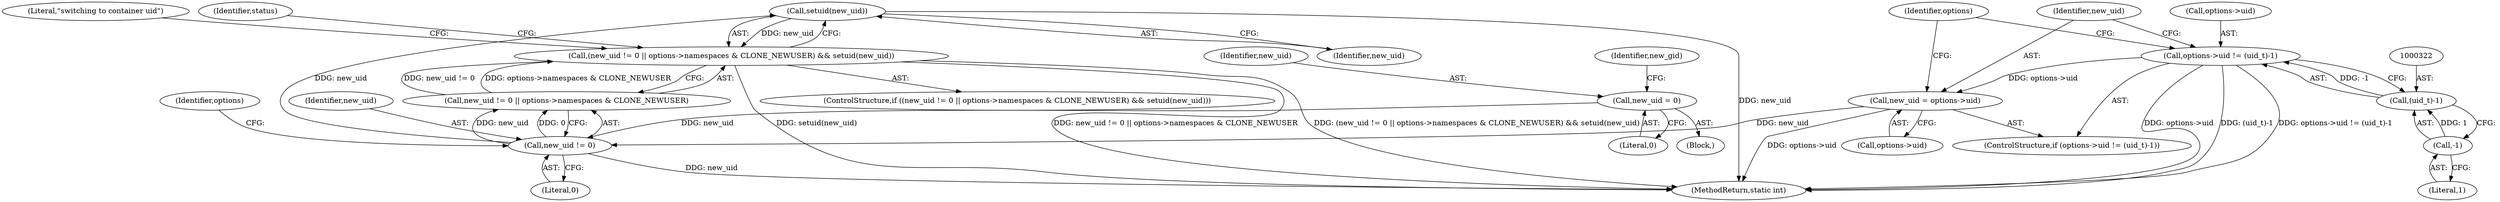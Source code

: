 digraph "0_lxc_5c3fcae78b63ac9dd56e36075903921bd9461f9e@API" {
"1000425" [label="(Call,setuid(new_uid))"];
"1000417" [label="(Call,new_uid != 0)"];
"1000325" [label="(Call,new_uid = options->uid)"];
"1000317" [label="(Call,options->uid != (uid_t)-1)"];
"1000321" [label="(Call,(uid_t)-1)"];
"1000323" [label="(Call,-1)"];
"1000299" [label="(Call,new_uid = 0)"];
"1000415" [label="(Call,(new_uid != 0 || options->namespaces & CLONE_NEWUSER) && setuid(new_uid))"];
"1000118" [label="(Block,)"];
"1000321" [label="(Call,(uid_t)-1)"];
"1000426" [label="(Identifier,new_uid)"];
"1000323" [label="(Call,-1)"];
"1000317" [label="(Call,options->uid != (uid_t)-1)"];
"1000325" [label="(Call,new_uid = options->uid)"];
"1000300" [label="(Identifier,new_uid)"];
"1000422" [label="(Identifier,options)"];
"1000419" [label="(Literal,0)"];
"1000437" [label="(Identifier,status)"];
"1000418" [label="(Identifier,new_uid)"];
"1000333" [label="(Identifier,options)"];
"1000324" [label="(Literal,1)"];
"1000326" [label="(Identifier,new_uid)"];
"1000303" [label="(Identifier,new_gid)"];
"1000414" [label="(ControlStructure,if ((new_uid != 0 || options->namespaces & CLONE_NEWUSER) && setuid(new_uid)))"];
"1000301" [label="(Literal,0)"];
"1000429" [label="(Literal,\"switching to container uid\")"];
"1000299" [label="(Call,new_uid = 0)"];
"1000415" [label="(Call,(new_uid != 0 || options->namespaces & CLONE_NEWUSER) && setuid(new_uid))"];
"1000417" [label="(Call,new_uid != 0)"];
"1000416" [label="(Call,new_uid != 0 || options->namespaces & CLONE_NEWUSER)"];
"1000318" [label="(Call,options->uid)"];
"1000327" [label="(Call,options->uid)"];
"1000425" [label="(Call,setuid(new_uid))"];
"1000316" [label="(ControlStructure,if (options->uid != (uid_t)-1))"];
"1000711" [label="(MethodReturn,static int)"];
"1000425" -> "1000415"  [label="AST: "];
"1000425" -> "1000426"  [label="CFG: "];
"1000426" -> "1000425"  [label="AST: "];
"1000415" -> "1000425"  [label="CFG: "];
"1000425" -> "1000711"  [label="DDG: new_uid"];
"1000425" -> "1000415"  [label="DDG: new_uid"];
"1000417" -> "1000425"  [label="DDG: new_uid"];
"1000417" -> "1000416"  [label="AST: "];
"1000417" -> "1000419"  [label="CFG: "];
"1000418" -> "1000417"  [label="AST: "];
"1000419" -> "1000417"  [label="AST: "];
"1000422" -> "1000417"  [label="CFG: "];
"1000416" -> "1000417"  [label="CFG: "];
"1000417" -> "1000711"  [label="DDG: new_uid"];
"1000417" -> "1000416"  [label="DDG: new_uid"];
"1000417" -> "1000416"  [label="DDG: 0"];
"1000325" -> "1000417"  [label="DDG: new_uid"];
"1000299" -> "1000417"  [label="DDG: new_uid"];
"1000325" -> "1000316"  [label="AST: "];
"1000325" -> "1000327"  [label="CFG: "];
"1000326" -> "1000325"  [label="AST: "];
"1000327" -> "1000325"  [label="AST: "];
"1000333" -> "1000325"  [label="CFG: "];
"1000325" -> "1000711"  [label="DDG: options->uid"];
"1000317" -> "1000325"  [label="DDG: options->uid"];
"1000317" -> "1000316"  [label="AST: "];
"1000317" -> "1000321"  [label="CFG: "];
"1000318" -> "1000317"  [label="AST: "];
"1000321" -> "1000317"  [label="AST: "];
"1000326" -> "1000317"  [label="CFG: "];
"1000333" -> "1000317"  [label="CFG: "];
"1000317" -> "1000711"  [label="DDG: options->uid"];
"1000317" -> "1000711"  [label="DDG: (uid_t)-1"];
"1000317" -> "1000711"  [label="DDG: options->uid != (uid_t)-1"];
"1000321" -> "1000317"  [label="DDG: -1"];
"1000321" -> "1000323"  [label="CFG: "];
"1000322" -> "1000321"  [label="AST: "];
"1000323" -> "1000321"  [label="AST: "];
"1000323" -> "1000321"  [label="DDG: 1"];
"1000323" -> "1000324"  [label="CFG: "];
"1000324" -> "1000323"  [label="AST: "];
"1000299" -> "1000118"  [label="AST: "];
"1000299" -> "1000301"  [label="CFG: "];
"1000300" -> "1000299"  [label="AST: "];
"1000301" -> "1000299"  [label="AST: "];
"1000303" -> "1000299"  [label="CFG: "];
"1000415" -> "1000414"  [label="AST: "];
"1000415" -> "1000416"  [label="CFG: "];
"1000416" -> "1000415"  [label="AST: "];
"1000429" -> "1000415"  [label="CFG: "];
"1000437" -> "1000415"  [label="CFG: "];
"1000415" -> "1000711"  [label="DDG: setuid(new_uid)"];
"1000415" -> "1000711"  [label="DDG: new_uid != 0 || options->namespaces & CLONE_NEWUSER"];
"1000415" -> "1000711"  [label="DDG: (new_uid != 0 || options->namespaces & CLONE_NEWUSER) && setuid(new_uid)"];
"1000416" -> "1000415"  [label="DDG: new_uid != 0"];
"1000416" -> "1000415"  [label="DDG: options->namespaces & CLONE_NEWUSER"];
}
